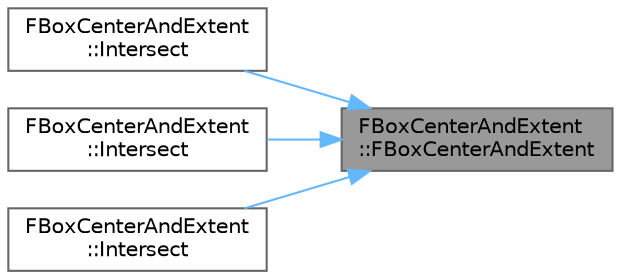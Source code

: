 digraph "FBoxCenterAndExtent::FBoxCenterAndExtent"
{
 // INTERACTIVE_SVG=YES
 // LATEX_PDF_SIZE
  bgcolor="transparent";
  edge [fontname=Helvetica,fontsize=10,labelfontname=Helvetica,labelfontsize=10];
  node [fontname=Helvetica,fontsize=10,shape=box,height=0.2,width=0.4];
  rankdir="RL";
  Node1 [id="Node000001",label="FBoxCenterAndExtent\l::FBoxCenterAndExtent",height=0.2,width=0.4,color="gray40", fillcolor="grey60", style="filled", fontcolor="black",tooltip="Default constructor."];
  Node1 -> Node2 [id="edge1_Node000001_Node000002",dir="back",color="steelblue1",style="solid",tooltip=" "];
  Node2 [id="Node000002",label="FBoxCenterAndExtent\l::Intersect",height=0.2,width=0.4,color="grey40", fillcolor="white", style="filled",URL="$db/d51/classFBoxCenterAndExtent.html#a1dbabac77d16377550fbba3782fdd167",tooltip="Determines whether two boxes intersect."];
  Node1 -> Node3 [id="edge2_Node000001_Node000003",dir="back",color="steelblue1",style="solid",tooltip=" "];
  Node3 [id="Node000003",label="FBoxCenterAndExtent\l::Intersect",height=0.2,width=0.4,color="grey40", fillcolor="white", style="filled",URL="$db/d51/classFBoxCenterAndExtent.html#a15e6a5e62e849e8e00ba1423c6b91e52",tooltip="Determines whether two boxes intersect."];
  Node1 -> Node4 [id="edge3_Node000001_Node000004",dir="back",color="steelblue1",style="solid",tooltip=" "];
  Node4 [id="Node000004",label="FBoxCenterAndExtent\l::Intersect",height=0.2,width=0.4,color="grey40", fillcolor="white", style="filled",URL="$db/d51/classFBoxCenterAndExtent.html#aa4f55a633639bf50ddd39a2dd813147d",tooltip="Determines whether two boxes intersect."];
}

